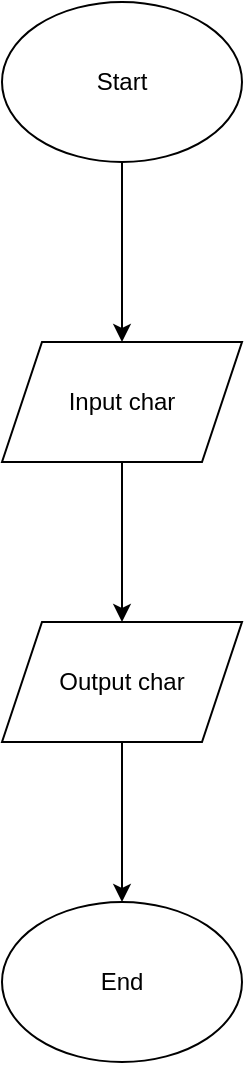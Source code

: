 <mxfile version="25.0.1">
  <diagram name="หน้า-1" id="qQoazfYdHsmxlvn6JSUh">
    <mxGraphModel dx="1050" dy="530" grid="1" gridSize="10" guides="1" tooltips="1" connect="1" arrows="1" fold="1" page="1" pageScale="1" pageWidth="827" pageHeight="1169" math="0" shadow="0">
      <root>
        <mxCell id="0" />
        <mxCell id="1" parent="0" />
        <mxCell id="YcxOhhzYe1-jQJnCFFCW-4" value="" style="edgeStyle=orthogonalEdgeStyle;rounded=0;orthogonalLoop=1;jettySize=auto;html=1;" edge="1" parent="1" source="YcxOhhzYe1-jQJnCFFCW-1" target="YcxOhhzYe1-jQJnCFFCW-3">
          <mxGeometry relative="1" as="geometry" />
        </mxCell>
        <mxCell id="YcxOhhzYe1-jQJnCFFCW-1" value="Start" style="ellipse;whiteSpace=wrap;html=1;" vertex="1" parent="1">
          <mxGeometry x="354" y="10" width="120" height="80" as="geometry" />
        </mxCell>
        <mxCell id="YcxOhhzYe1-jQJnCFFCW-6" value="" style="edgeStyle=orthogonalEdgeStyle;rounded=0;orthogonalLoop=1;jettySize=auto;html=1;" edge="1" parent="1" source="YcxOhhzYe1-jQJnCFFCW-3" target="YcxOhhzYe1-jQJnCFFCW-5">
          <mxGeometry relative="1" as="geometry" />
        </mxCell>
        <mxCell id="YcxOhhzYe1-jQJnCFFCW-3" value="Input char" style="shape=parallelogram;perimeter=parallelogramPerimeter;whiteSpace=wrap;html=1;fixedSize=1;" vertex="1" parent="1">
          <mxGeometry x="354" y="180" width="120" height="60" as="geometry" />
        </mxCell>
        <mxCell id="YcxOhhzYe1-jQJnCFFCW-8" value="" style="edgeStyle=orthogonalEdgeStyle;rounded=0;orthogonalLoop=1;jettySize=auto;html=1;" edge="1" parent="1" source="YcxOhhzYe1-jQJnCFFCW-5" target="YcxOhhzYe1-jQJnCFFCW-7">
          <mxGeometry relative="1" as="geometry" />
        </mxCell>
        <mxCell id="YcxOhhzYe1-jQJnCFFCW-5" value="Output char" style="shape=parallelogram;perimeter=parallelogramPerimeter;whiteSpace=wrap;html=1;fixedSize=1;" vertex="1" parent="1">
          <mxGeometry x="354" y="320" width="120" height="60" as="geometry" />
        </mxCell>
        <mxCell id="YcxOhhzYe1-jQJnCFFCW-7" value="End" style="ellipse;whiteSpace=wrap;html=1;" vertex="1" parent="1">
          <mxGeometry x="354" y="460" width="120" height="80" as="geometry" />
        </mxCell>
      </root>
    </mxGraphModel>
  </diagram>
</mxfile>
